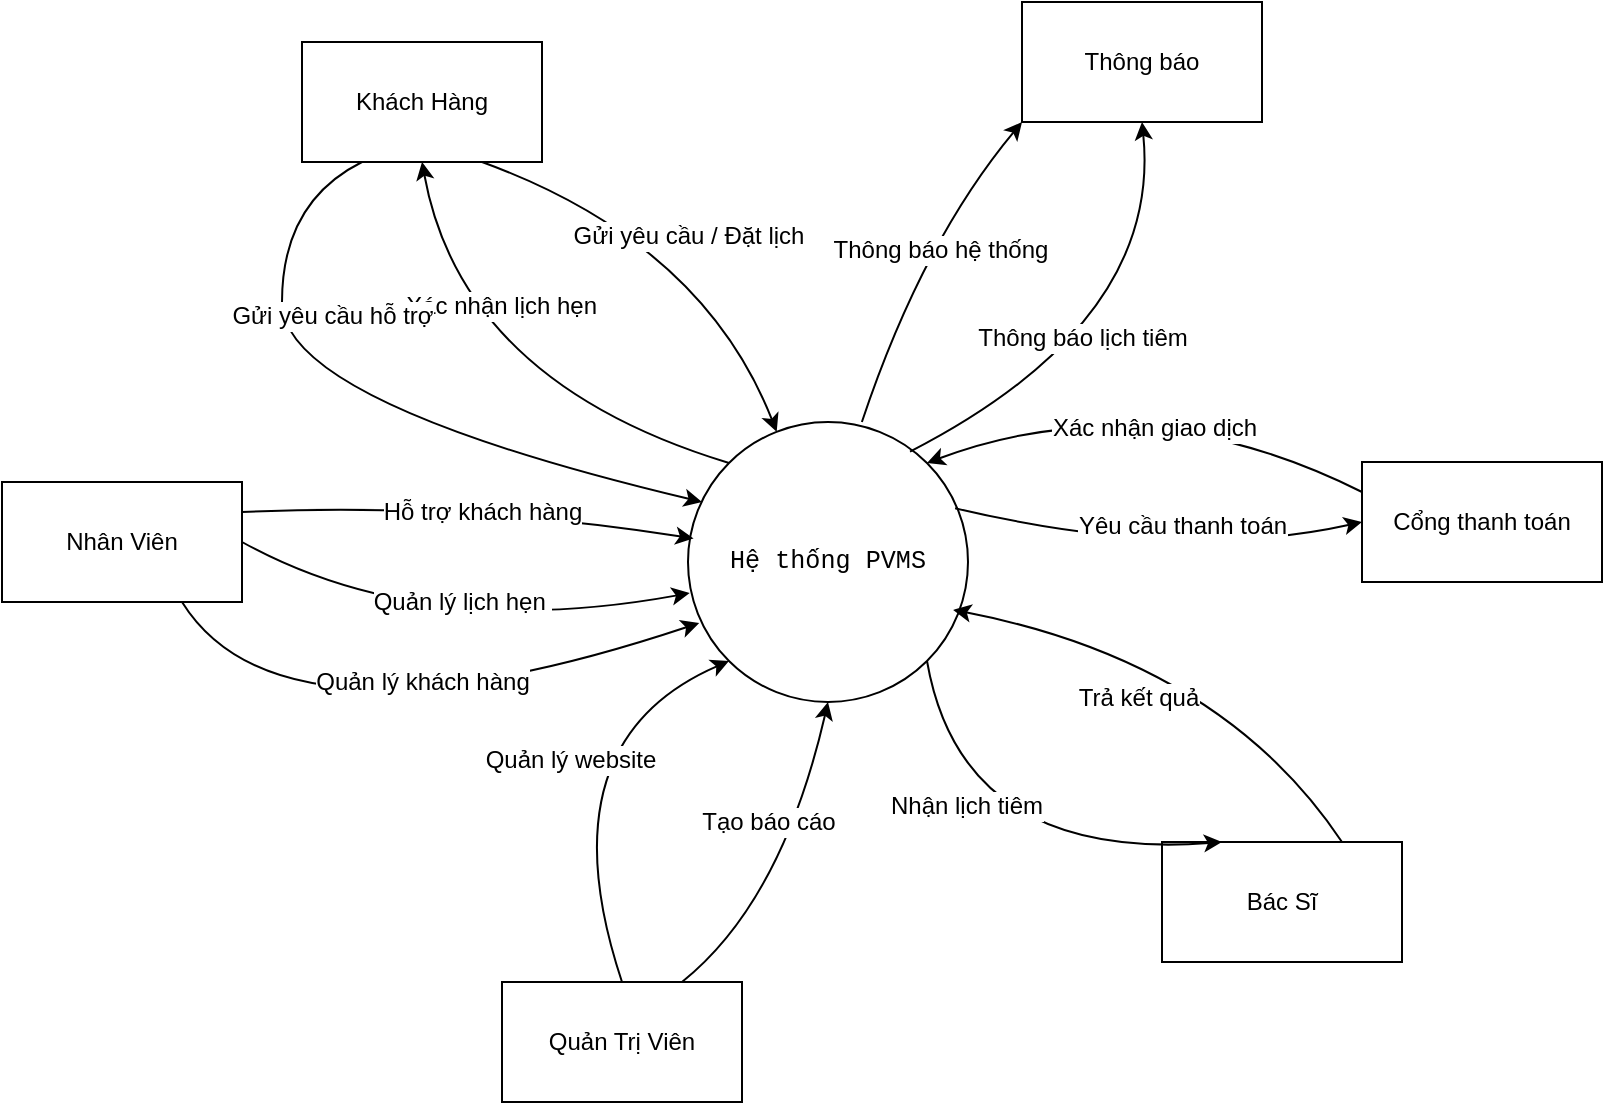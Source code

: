 <mxfile version="28.0.7">
  <diagram name="Trang-1" id="VLb1x96hpvXgGk4st1GM">
    <mxGraphModel dx="1042" dy="574" grid="1" gridSize="10" guides="1" tooltips="1" connect="1" arrows="1" fold="1" page="1" pageScale="1" pageWidth="827" pageHeight="1169" math="0" shadow="0">
      <root>
        <mxCell id="0" />
        <mxCell id="1" parent="0" />
        <mxCell id="aKHximTvg-jce_8tGUEw-1" value="&lt;pre style=&quot;font-family: Menlo, &amp;quot;Roboto Mono&amp;quot;, &amp;quot;Courier New&amp;quot;, Courier, monospace, Inter, sans-serif; overflow: auto; padding: 9.144px 13.716px; text-wrap-mode: wrap; word-break: break-all; font-size: 12.573px; text-align: left; margin: 0px !important;&quot;&gt;Hệ thống PVMS&lt;/pre&gt;" style="ellipse;whiteSpace=wrap;html=1;aspect=fixed;" parent="1" vertex="1">
          <mxGeometry x="343" y="260" width="140" height="140" as="geometry" />
        </mxCell>
        <mxCell id="aKHximTvg-jce_8tGUEw-2" value="Khách Hàng" style="rounded=0;whiteSpace=wrap;html=1;" parent="1" vertex="1">
          <mxGeometry x="150" y="70" width="120" height="60" as="geometry" />
        </mxCell>
        <mxCell id="aKHximTvg-jce_8tGUEw-3" value="Nhân Viên" style="rounded=0;whiteSpace=wrap;html=1;" parent="1" vertex="1">
          <mxGeometry y="290" width="120" height="60" as="geometry" />
        </mxCell>
        <mxCell id="aKHximTvg-jce_8tGUEw-4" value="Quản Trị Viên" style="rounded=0;whiteSpace=wrap;html=1;" parent="1" vertex="1">
          <mxGeometry x="250" y="540" width="120" height="60" as="geometry" />
        </mxCell>
        <mxCell id="aKHximTvg-jce_8tGUEw-5" value="Bác Sĩ" style="rounded=0;whiteSpace=wrap;html=1;" parent="1" vertex="1">
          <mxGeometry x="580" y="470" width="120" height="60" as="geometry" />
        </mxCell>
        <mxCell id="aKHximTvg-jce_8tGUEw-6" value="Cổng thanh toán" style="rounded=0;whiteSpace=wrap;html=1;" parent="1" vertex="1">
          <mxGeometry x="680" y="280" width="120" height="60" as="geometry" />
        </mxCell>
        <mxCell id="aKHximTvg-jce_8tGUEw-7" value="Thông báo" style="rounded=0;whiteSpace=wrap;html=1;" parent="1" vertex="1">
          <mxGeometry x="510" y="50" width="120" height="60" as="geometry" />
        </mxCell>
        <mxCell id="aKHximTvg-jce_8tGUEw-14" value="Gửi yêu cầu / Đặt lịch" style="endArrow=classic;html=1;rounded=0;fontFamily=Helvetica;fontSize=12;fontColor=default;exitX=0.75;exitY=1;exitDx=0;exitDy=0;curved=1;" parent="1" source="aKHximTvg-jce_8tGUEw-2" target="aKHximTvg-jce_8tGUEw-1" edge="1">
          <mxGeometry width="50" height="50" relative="1" as="geometry">
            <mxPoint x="390" y="330" as="sourcePoint" />
            <mxPoint x="440" y="280" as="targetPoint" />
            <Array as="points">
              <mxPoint x="350" y="170" />
            </Array>
          </mxGeometry>
        </mxCell>
        <mxCell id="aKHximTvg-jce_8tGUEw-15" value="Xác nhận lịch hẹn&amp;nbsp;" style="endArrow=classic;html=1;rounded=0;fontFamily=Helvetica;fontSize=12;fontColor=default;exitX=0;exitY=0;exitDx=0;exitDy=0;entryX=0.5;entryY=1;entryDx=0;entryDy=0;curved=1;" parent="1" source="aKHximTvg-jce_8tGUEw-1" target="aKHximTvg-jce_8tGUEw-2" edge="1">
          <mxGeometry x="0.377" y="-27" width="50" height="50" relative="1" as="geometry">
            <mxPoint x="390" y="330" as="sourcePoint" />
            <mxPoint x="440" y="280" as="targetPoint" />
            <Array as="points">
              <mxPoint x="230" y="240" />
            </Array>
            <mxPoint as="offset" />
          </mxGeometry>
        </mxCell>
        <mxCell id="aKHximTvg-jce_8tGUEw-16" value="Quản lý lịch hẹn&amp;nbsp;" style="endArrow=classic;html=1;rounded=0;fontFamily=Helvetica;fontSize=12;fontColor=default;exitX=1;exitY=0.5;exitDx=0;exitDy=0;entryX=0.006;entryY=0.611;entryDx=0;entryDy=0;curved=1;entryPerimeter=0;" parent="1" source="aKHximTvg-jce_8tGUEw-3" target="aKHximTvg-jce_8tGUEw-1" edge="1">
          <mxGeometry x="0.056" y="16" width="50" height="50" relative="1" as="geometry">
            <mxPoint x="390" y="330" as="sourcePoint" />
            <mxPoint x="440" y="280" as="targetPoint" />
            <Array as="points">
              <mxPoint x="210" y="370" />
            </Array>
            <mxPoint as="offset" />
          </mxGeometry>
        </mxCell>
        <mxCell id="aKHximTvg-jce_8tGUEw-17" value="Nhận lịch tiêm" style="endArrow=classic;html=1;rounded=0;fontFamily=Helvetica;fontSize=12;fontColor=default;exitX=1;exitY=1;exitDx=0;exitDy=0;entryX=0.25;entryY=0;entryDx=0;entryDy=0;curved=1;" parent="1" source="aKHximTvg-jce_8tGUEw-1" target="aKHximTvg-jce_8tGUEw-5" edge="1">
          <mxGeometry x="-0.355" y="7" width="50" height="50" relative="1" as="geometry">
            <mxPoint x="390" y="330" as="sourcePoint" />
            <mxPoint x="440" y="280" as="targetPoint" />
            <Array as="points">
              <mxPoint x="480" y="480" />
            </Array>
            <mxPoint as="offset" />
          </mxGeometry>
        </mxCell>
        <mxCell id="aKHximTvg-jce_8tGUEw-18" value="Trả kết quả" style="endArrow=classic;html=1;rounded=0;fontFamily=Helvetica;fontSize=12;fontColor=default;exitX=0.75;exitY=0;exitDx=0;exitDy=0;entryX=0.947;entryY=0.671;entryDx=0;entryDy=0;entryPerimeter=0;curved=1;" parent="1" source="aKHximTvg-jce_8tGUEw-5" target="aKHximTvg-jce_8tGUEw-1" edge="1">
          <mxGeometry x="0.185" y="25" width="50" height="50" relative="1" as="geometry">
            <mxPoint x="390" y="330" as="sourcePoint" />
            <mxPoint x="440" y="280" as="targetPoint" />
            <Array as="points">
              <mxPoint x="610" y="380" />
            </Array>
            <mxPoint x="-1" as="offset" />
          </mxGeometry>
        </mxCell>
        <mxCell id="aKHximTvg-jce_8tGUEw-19" value="" style="endArrow=classic;html=1;rounded=0;fontFamily=Helvetica;fontSize=12;fontColor=default;exitX=0.5;exitY=0;exitDx=0;exitDy=0;entryX=0;entryY=1;entryDx=0;entryDy=0;curved=1;" parent="1" source="aKHximTvg-jce_8tGUEw-4" target="aKHximTvg-jce_8tGUEw-1" edge="1">
          <mxGeometry width="50" height="50" relative="1" as="geometry">
            <mxPoint x="260" y="460" as="sourcePoint" />
            <mxPoint x="310" y="410" as="targetPoint" />
            <Array as="points">
              <mxPoint x="270" y="420" />
            </Array>
          </mxGeometry>
        </mxCell>
        <mxCell id="aKHximTvg-jce_8tGUEw-21" value="Quản lý website" style="edgeLabel;html=1;align=center;verticalAlign=middle;resizable=0;points=[];rounded=0;fontFamily=Helvetica;fontSize=12;fontColor=default;fillColor=none;gradientColor=none;" parent="aKHximTvg-jce_8tGUEw-19" vertex="1" connectable="0">
          <mxGeometry x="0.188" y="-13" relative="1" as="geometry">
            <mxPoint as="offset" />
          </mxGeometry>
        </mxCell>
        <mxCell id="aKHximTvg-jce_8tGUEw-20" value="Tạo báo cáo" style="endArrow=classic;html=1;rounded=0;fontFamily=Helvetica;fontSize=12;fontColor=default;exitX=0.75;exitY=0;exitDx=0;exitDy=0;entryX=0.5;entryY=1;entryDx=0;entryDy=0;curved=1;" parent="1" source="aKHximTvg-jce_8tGUEw-4" target="aKHximTvg-jce_8tGUEw-1" edge="1">
          <mxGeometry x="0.217" y="16" width="50" height="50" relative="1" as="geometry">
            <mxPoint x="360" y="510" as="sourcePoint" />
            <mxPoint x="410" y="460" as="targetPoint" />
            <Array as="points">
              <mxPoint x="390" y="500" />
            </Array>
            <mxPoint as="offset" />
          </mxGeometry>
        </mxCell>
        <mxCell id="aKHximTvg-jce_8tGUEw-22" value="Xác nhận giao dịch" style="endArrow=classic;html=1;rounded=0;fontFamily=Helvetica;fontSize=12;fontColor=default;exitX=0;exitY=0.25;exitDx=0;exitDy=0;curved=1;entryX=1;entryY=0;entryDx=0;entryDy=0;" parent="1" source="aKHximTvg-jce_8tGUEw-6" target="aKHximTvg-jce_8tGUEw-1" edge="1">
          <mxGeometry x="-0.096" y="18" width="50" height="50" relative="1" as="geometry">
            <mxPoint x="540" y="270" as="sourcePoint" />
            <mxPoint x="460" y="250" as="targetPoint" />
            <Array as="points">
              <mxPoint x="570" y="240" />
            </Array>
            <mxPoint as="offset" />
          </mxGeometry>
        </mxCell>
        <mxCell id="aKHximTvg-jce_8tGUEw-23" value="Yêu cầu thanh toán" style="endArrow=classic;html=1;rounded=0;fontFamily=Helvetica;fontSize=12;fontColor=default;exitX=0.954;exitY=0.308;exitDx=0;exitDy=0;exitPerimeter=0;entryX=0;entryY=0.5;entryDx=0;entryDy=0;curved=1;" parent="1" source="aKHximTvg-jce_8tGUEw-1" target="aKHximTvg-jce_8tGUEw-6" edge="1">
          <mxGeometry x="0.15" y="17" width="50" height="50" relative="1" as="geometry">
            <mxPoint x="580" y="350" as="sourcePoint" />
            <mxPoint x="630" y="300" as="targetPoint" />
            <Array as="points">
              <mxPoint x="590" y="330" />
            </Array>
            <mxPoint y="-1" as="offset" />
          </mxGeometry>
        </mxCell>
        <mxCell id="aKHximTvg-jce_8tGUEw-27" value="" style="endArrow=classic;html=1;rounded=0;fontFamily=Helvetica;fontSize=12;fontColor=default;exitX=0.25;exitY=1;exitDx=0;exitDy=0;curved=1;" parent="1" source="aKHximTvg-jce_8tGUEw-2" edge="1">
          <mxGeometry width="50" height="50" relative="1" as="geometry">
            <mxPoint x="60" y="240" as="sourcePoint" />
            <mxPoint x="350" y="300" as="targetPoint" />
            <Array as="points">
              <mxPoint x="140" y="150" />
              <mxPoint x="140" y="250" />
            </Array>
          </mxGeometry>
        </mxCell>
        <mxCell id="aKHximTvg-jce_8tGUEw-28" value="Gửi yêu cầu hỗ trợ" style="edgeLabel;html=1;align=center;verticalAlign=middle;resizable=0;points=[];rounded=0;fontFamily=Helvetica;fontSize=12;fontColor=default;fillColor=none;gradientColor=none;" parent="aKHximTvg-jce_8tGUEw-27" vertex="1" connectable="0">
          <mxGeometry x="0.029" y="19" relative="1" as="geometry">
            <mxPoint x="-19" y="-34" as="offset" />
          </mxGeometry>
        </mxCell>
        <mxCell id="aKHximTvg-jce_8tGUEw-29" value="Hỗ trợ khách hàng" style="endArrow=classic;html=1;rounded=0;fontFamily=Helvetica;fontSize=12;fontColor=default;entryX=0.02;entryY=0.416;entryDx=0;entryDy=0;exitX=1;exitY=0.25;exitDx=0;exitDy=0;curved=1;entryPerimeter=0;" parent="1" source="aKHximTvg-jce_8tGUEw-3" target="aKHximTvg-jce_8tGUEw-1" edge="1">
          <mxGeometry x="0.062" y="-3" width="50" height="50" relative="1" as="geometry">
            <mxPoint x="130" y="240" as="sourcePoint" />
            <mxPoint x="180" y="190" as="targetPoint" />
            <Array as="points">
              <mxPoint x="230" y="300" />
            </Array>
            <mxPoint as="offset" />
          </mxGeometry>
        </mxCell>
        <mxCell id="aKHximTvg-jce_8tGUEw-30" value="" style="endArrow=classic;html=1;rounded=0;fontFamily=Helvetica;fontSize=12;fontColor=default;exitX=0.793;exitY=0.106;exitDx=0;exitDy=0;exitPerimeter=0;entryX=0.5;entryY=1;entryDx=0;entryDy=0;curved=1;" parent="1" source="aKHximTvg-jce_8tGUEw-1" target="aKHximTvg-jce_8tGUEw-7" edge="1">
          <mxGeometry width="50" height="50" relative="1" as="geometry">
            <mxPoint x="480" y="220" as="sourcePoint" />
            <mxPoint x="530" y="170" as="targetPoint" />
            <Array as="points">
              <mxPoint x="580" y="210" />
            </Array>
          </mxGeometry>
        </mxCell>
        <mxCell id="aKHximTvg-jce_8tGUEw-31" value="Thông báo lịch tiêm" style="edgeLabel;html=1;align=center;verticalAlign=middle;resizable=0;points=[];rounded=0;fontFamily=Helvetica;fontSize=12;fontColor=default;fillColor=none;gradientColor=none;" parent="aKHximTvg-jce_8tGUEw-30" vertex="1" connectable="0">
          <mxGeometry x="-0.155" y="11" relative="1" as="geometry">
            <mxPoint as="offset" />
          </mxGeometry>
        </mxCell>
        <mxCell id="aKHximTvg-jce_8tGUEw-32" value="" style="endArrow=classic;html=1;rounded=0;fontFamily=Helvetica;fontSize=12;fontColor=default;exitX=0.75;exitY=1;exitDx=0;exitDy=0;entryX=0.04;entryY=0.718;entryDx=0;entryDy=0;entryPerimeter=0;curved=1;" parent="1" source="aKHximTvg-jce_8tGUEw-3" target="aKHximTvg-jce_8tGUEw-1" edge="1">
          <mxGeometry width="50" height="50" relative="1" as="geometry">
            <mxPoint x="160" y="340" as="sourcePoint" />
            <mxPoint x="210" y="290" as="targetPoint" />
            <Array as="points">
              <mxPoint x="140" y="430" />
            </Array>
          </mxGeometry>
        </mxCell>
        <mxCell id="aKHximTvg-jce_8tGUEw-33" value="Quản lý khách hàng" style="edgeLabel;html=1;align=center;verticalAlign=middle;resizable=0;points=[];rounded=0;fontFamily=Helvetica;fontSize=12;fontColor=default;fillColor=none;gradientColor=none;" parent="aKHximTvg-jce_8tGUEw-32" vertex="1" connectable="0">
          <mxGeometry x="0.05" y="7" relative="1" as="geometry">
            <mxPoint x="5" y="-11" as="offset" />
          </mxGeometry>
        </mxCell>
        <mxCell id="aKHximTvg-jce_8tGUEw-34" value="Thông báo hệ thống" style="endArrow=classic;html=1;rounded=0;fontFamily=Helvetica;fontSize=12;fontColor=default;exitX=0.621;exitY=0;exitDx=0;exitDy=0;exitPerimeter=0;entryX=0;entryY=1;entryDx=0;entryDy=0;curved=1;" parent="1" source="aKHximTvg-jce_8tGUEw-1" target="aKHximTvg-jce_8tGUEw-7" edge="1">
          <mxGeometry x="0.136" y="-10" width="50" height="50" relative="1" as="geometry">
            <mxPoint x="410" y="230" as="sourcePoint" />
            <mxPoint x="460" y="180" as="targetPoint" />
            <Array as="points">
              <mxPoint x="460" y="170" />
            </Array>
            <mxPoint x="-1" as="offset" />
          </mxGeometry>
        </mxCell>
      </root>
    </mxGraphModel>
  </diagram>
</mxfile>
